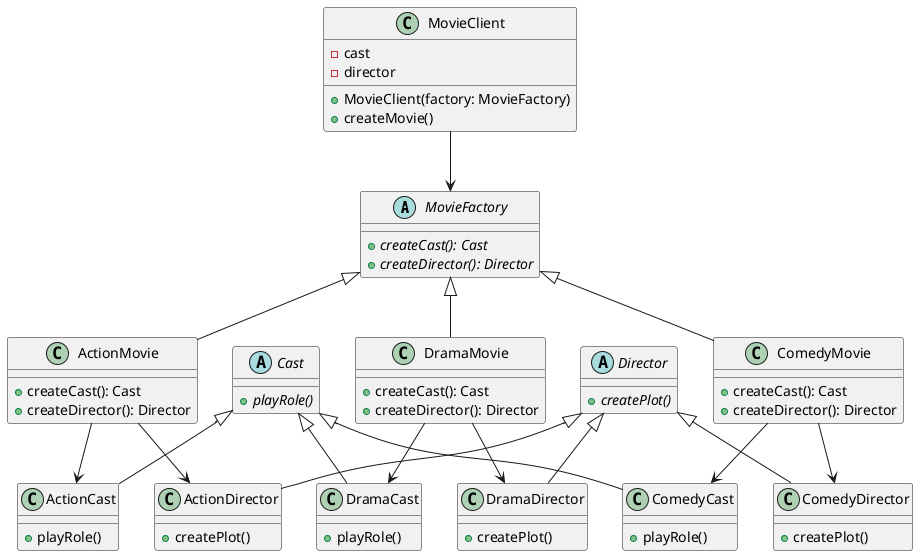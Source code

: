 @startuml

abstract class MovieFactory {
  {abstract} +createCast(): Cast
  {abstract} +createDirector(): Director
}

class ActionMovie {
  +createCast(): Cast
  +createDirector(): Director
}

class DramaMovie {
  +createCast(): Cast
  +createDirector(): Director
}

class ComedyMovie {
  +createCast(): Cast
  +createDirector(): Director
}

abstract class Cast {
  {abstract} +playRole()
}

abstract class Director {
  {abstract} +createPlot()
}

class ActionCast {
  +playRole()
}

class ActionDirector {
  +createPlot()
}

class DramaCast {
  +playRole()
}

class DramaDirector {
  +createPlot()
}

class ComedyCast {
  +playRole()
}

class ComedyDirector {
  +createPlot()
}

class MovieClient {
  -cast
  -director
  +MovieClient(factory: MovieFactory)
  +createMovie()
}

MovieFactory <|-- ActionMovie
MovieFactory <|-- DramaMovie
MovieFactory <|-- ComedyMovie
Cast <|-- ActionCast
Cast <|-- DramaCast
Cast <|-- ComedyCast
Director <|-- ActionDirector
Director <|-- DramaDirector
Director <|-- ComedyDirector

MovieClient --> MovieFactory

ActionMovie -down-> ActionCast
ActionMovie -down-> ActionDirector
DramaMovie -down-> DramaCast
DramaMovie -down-> DramaDirector
ComedyMovie -down-> ComedyCast
ComedyMovie -down-> ComedyDirector

@enduml